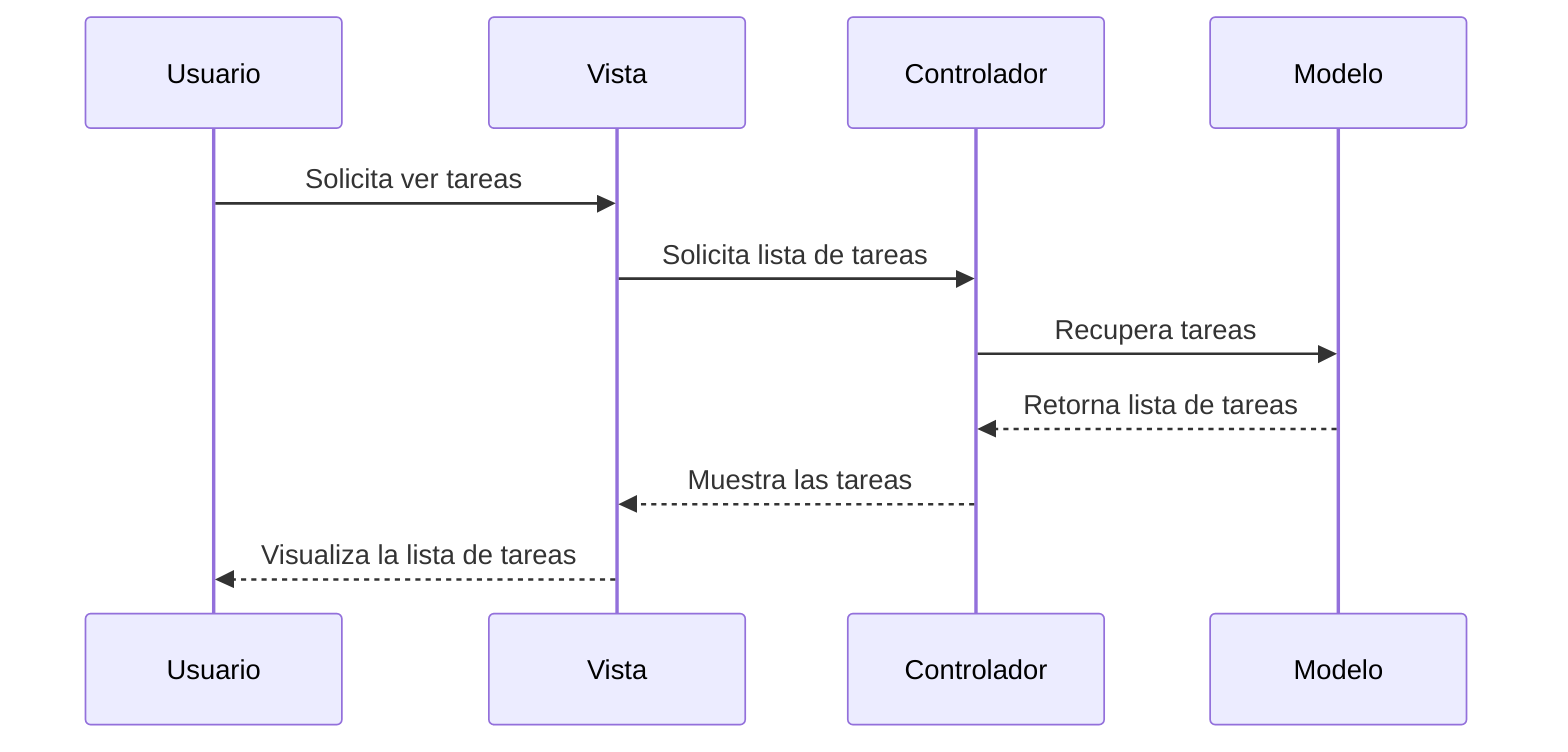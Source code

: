 sequenceDiagram
    participant Usuario
    participant Vista
    participant Controlador
    participant Modelo

    Usuario->>Vista: Solicita ver tareas
    Vista->>Controlador: Solicita lista de tareas
    Controlador->>Modelo: Recupera tareas
    Modelo-->>Controlador: Retorna lista de tareas
    Controlador-->>Vista: Muestra las tareas
    Vista-->>Usuario: Visualiza la lista de tareas